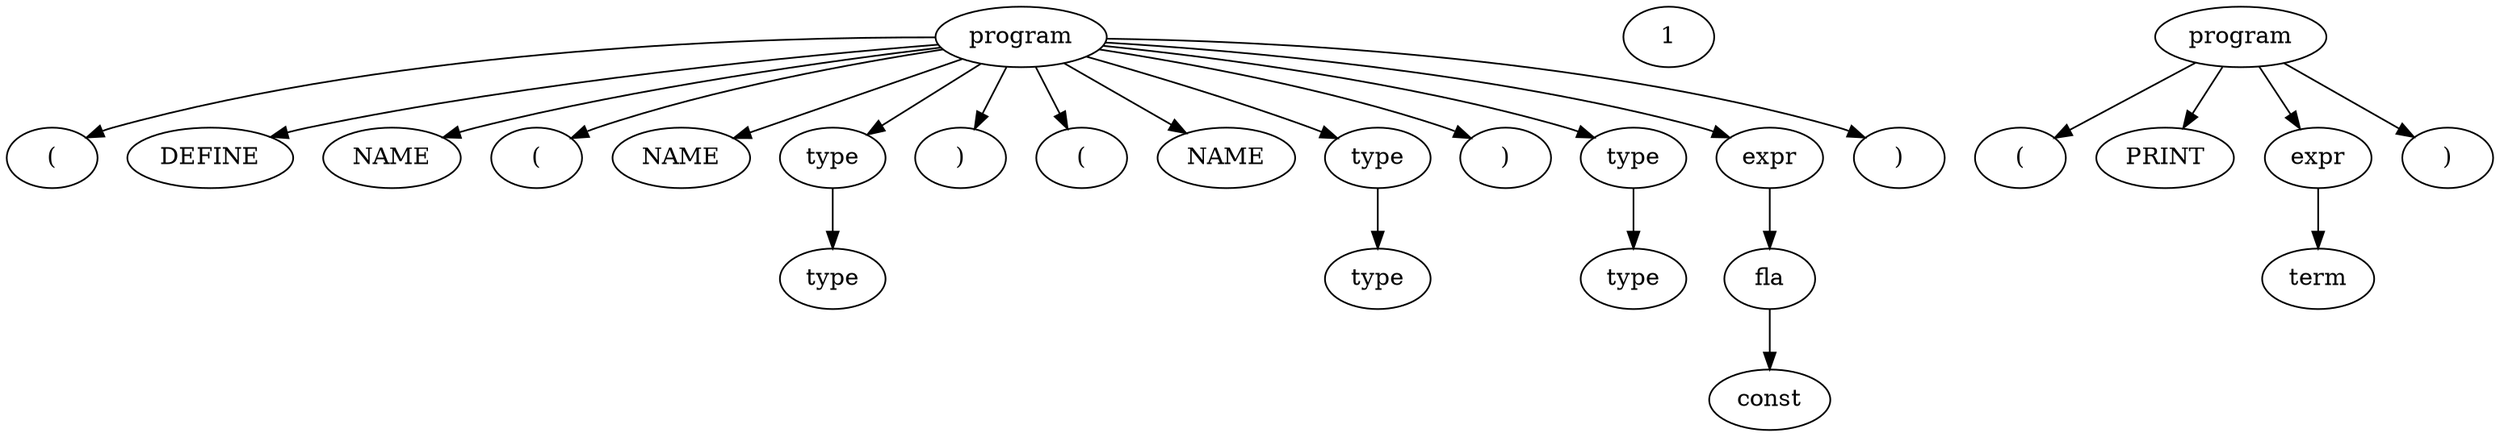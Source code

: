 digraph print {
1 [label=type ordering="out"]
2 [label=type ordering="out"]
3 [label=type ordering="out"]
4 [label=const ordering="out"]
5 [label=fla ordering="out"]
5 -> 4
6 [label=1 ordering="out"]
7 [label=term ordering="out"]
8 [label="(" ordering="out"]
9 [label=PRINT ordering="out"]
10 [label=expr ordering="out"]
10 -> 7
11 [label=")" ordering="out"]
12 [label=program ordering="out"]
12 -> 8
12 -> 9
12 -> 10
12 -> 11
13 [label="(" ordering="out"]
14 [label=DEFINE ordering="out"]
15 [label=NAME ordering="out"]
16 [label="(" ordering="out"]
17 [label=NAME ordering="out"]
18 [label=type ordering="out"]
18 -> 1
19 [label=")" ordering="out"]
20 [label="(" ordering="out"]
21 [label=NAME ordering="out"]
22 [label=type ordering="out"]
22 -> 2
23 [label=")" ordering="out"]
24 [label=type ordering="out"]
24 -> 3
25 [label=expr ordering="out"]
25 -> 5
26 [label=")" ordering="out"]
27 [label=program ordering="out"]
27 -> 13
27 -> 14
27 -> 15
27 -> 16
27 -> 17
27 -> 18
27 -> 19
27 -> 20
27 -> 21
27 -> 22
27 -> 23
27 -> 24
27 -> 25
27 -> 26
}
